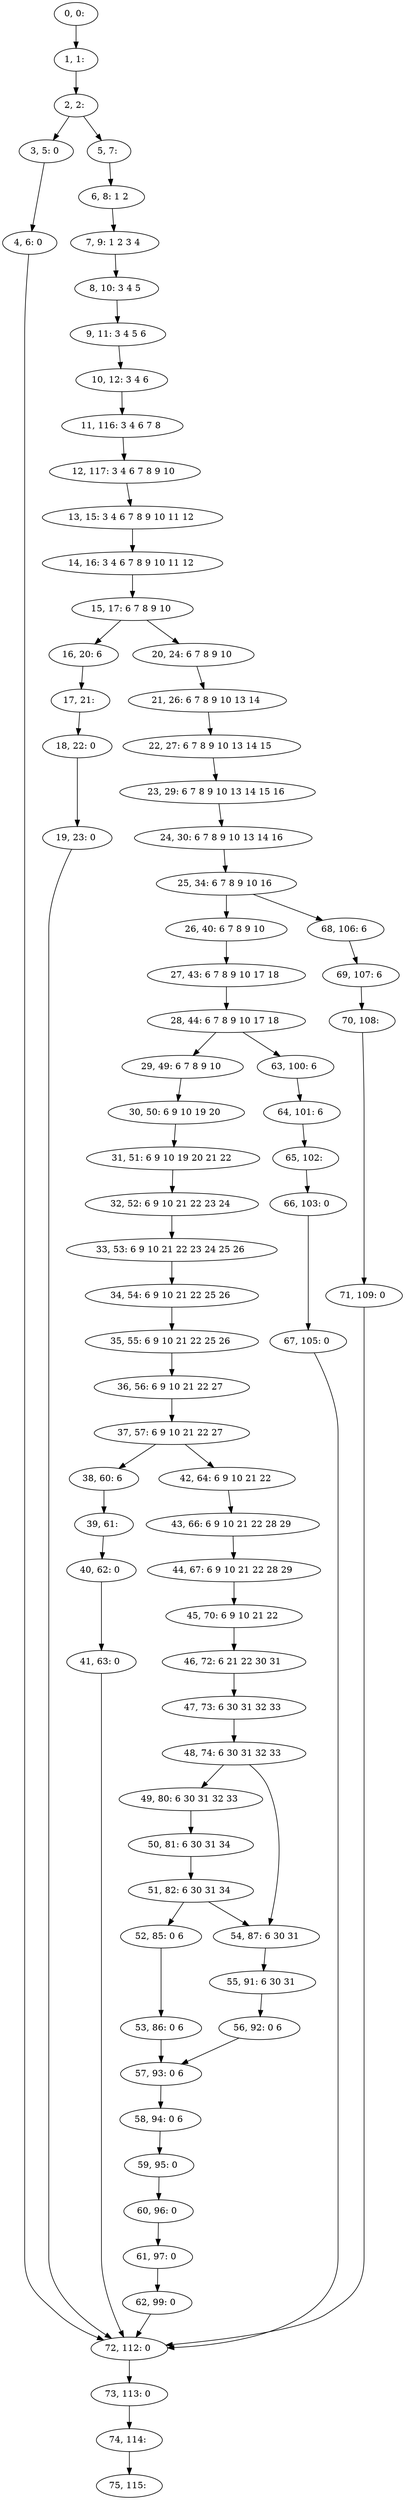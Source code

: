 digraph G {
0[label="0, 0: "];
1[label="1, 1: "];
2[label="2, 2: "];
3[label="3, 5: 0 "];
4[label="4, 6: 0 "];
5[label="5, 7: "];
6[label="6, 8: 1 2 "];
7[label="7, 9: 1 2 3 4 "];
8[label="8, 10: 3 4 5 "];
9[label="9, 11: 3 4 5 6 "];
10[label="10, 12: 3 4 6 "];
11[label="11, 116: 3 4 6 7 8 "];
12[label="12, 117: 3 4 6 7 8 9 10 "];
13[label="13, 15: 3 4 6 7 8 9 10 11 12 "];
14[label="14, 16: 3 4 6 7 8 9 10 11 12 "];
15[label="15, 17: 6 7 8 9 10 "];
16[label="16, 20: 6 "];
17[label="17, 21: "];
18[label="18, 22: 0 "];
19[label="19, 23: 0 "];
20[label="20, 24: 6 7 8 9 10 "];
21[label="21, 26: 6 7 8 9 10 13 14 "];
22[label="22, 27: 6 7 8 9 10 13 14 15 "];
23[label="23, 29: 6 7 8 9 10 13 14 15 16 "];
24[label="24, 30: 6 7 8 9 10 13 14 16 "];
25[label="25, 34: 6 7 8 9 10 16 "];
26[label="26, 40: 6 7 8 9 10 "];
27[label="27, 43: 6 7 8 9 10 17 18 "];
28[label="28, 44: 6 7 8 9 10 17 18 "];
29[label="29, 49: 6 7 8 9 10 "];
30[label="30, 50: 6 9 10 19 20 "];
31[label="31, 51: 6 9 10 19 20 21 22 "];
32[label="32, 52: 6 9 10 21 22 23 24 "];
33[label="33, 53: 6 9 10 21 22 23 24 25 26 "];
34[label="34, 54: 6 9 10 21 22 25 26 "];
35[label="35, 55: 6 9 10 21 22 25 26 "];
36[label="36, 56: 6 9 10 21 22 27 "];
37[label="37, 57: 6 9 10 21 22 27 "];
38[label="38, 60: 6 "];
39[label="39, 61: "];
40[label="40, 62: 0 "];
41[label="41, 63: 0 "];
42[label="42, 64: 6 9 10 21 22 "];
43[label="43, 66: 6 9 10 21 22 28 29 "];
44[label="44, 67: 6 9 10 21 22 28 29 "];
45[label="45, 70: 6 9 10 21 22 "];
46[label="46, 72: 6 21 22 30 31 "];
47[label="47, 73: 6 30 31 32 33 "];
48[label="48, 74: 6 30 31 32 33 "];
49[label="49, 80: 6 30 31 32 33 "];
50[label="50, 81: 6 30 31 34 "];
51[label="51, 82: 6 30 31 34 "];
52[label="52, 85: 0 6 "];
53[label="53, 86: 0 6 "];
54[label="54, 87: 6 30 31 "];
55[label="55, 91: 6 30 31 "];
56[label="56, 92: 0 6 "];
57[label="57, 93: 0 6 "];
58[label="58, 94: 0 6 "];
59[label="59, 95: 0 "];
60[label="60, 96: 0 "];
61[label="61, 97: 0 "];
62[label="62, 99: 0 "];
63[label="63, 100: 6 "];
64[label="64, 101: 6 "];
65[label="65, 102: "];
66[label="66, 103: 0 "];
67[label="67, 105: 0 "];
68[label="68, 106: 6 "];
69[label="69, 107: 6 "];
70[label="70, 108: "];
71[label="71, 109: 0 "];
72[label="72, 112: 0 "];
73[label="73, 113: 0 "];
74[label="74, 114: "];
75[label="75, 115: "];
0->1 ;
1->2 ;
2->3 ;
2->5 ;
3->4 ;
4->72 ;
5->6 ;
6->7 ;
7->8 ;
8->9 ;
9->10 ;
10->11 ;
11->12 ;
12->13 ;
13->14 ;
14->15 ;
15->16 ;
15->20 ;
16->17 ;
17->18 ;
18->19 ;
19->72 ;
20->21 ;
21->22 ;
22->23 ;
23->24 ;
24->25 ;
25->26 ;
25->68 ;
26->27 ;
27->28 ;
28->29 ;
28->63 ;
29->30 ;
30->31 ;
31->32 ;
32->33 ;
33->34 ;
34->35 ;
35->36 ;
36->37 ;
37->38 ;
37->42 ;
38->39 ;
39->40 ;
40->41 ;
41->72 ;
42->43 ;
43->44 ;
44->45 ;
45->46 ;
46->47 ;
47->48 ;
48->49 ;
48->54 ;
49->50 ;
50->51 ;
51->52 ;
51->54 ;
52->53 ;
53->57 ;
54->55 ;
55->56 ;
56->57 ;
57->58 ;
58->59 ;
59->60 ;
60->61 ;
61->62 ;
62->72 ;
63->64 ;
64->65 ;
65->66 ;
66->67 ;
67->72 ;
68->69 ;
69->70 ;
70->71 ;
71->72 ;
72->73 ;
73->74 ;
74->75 ;
}
